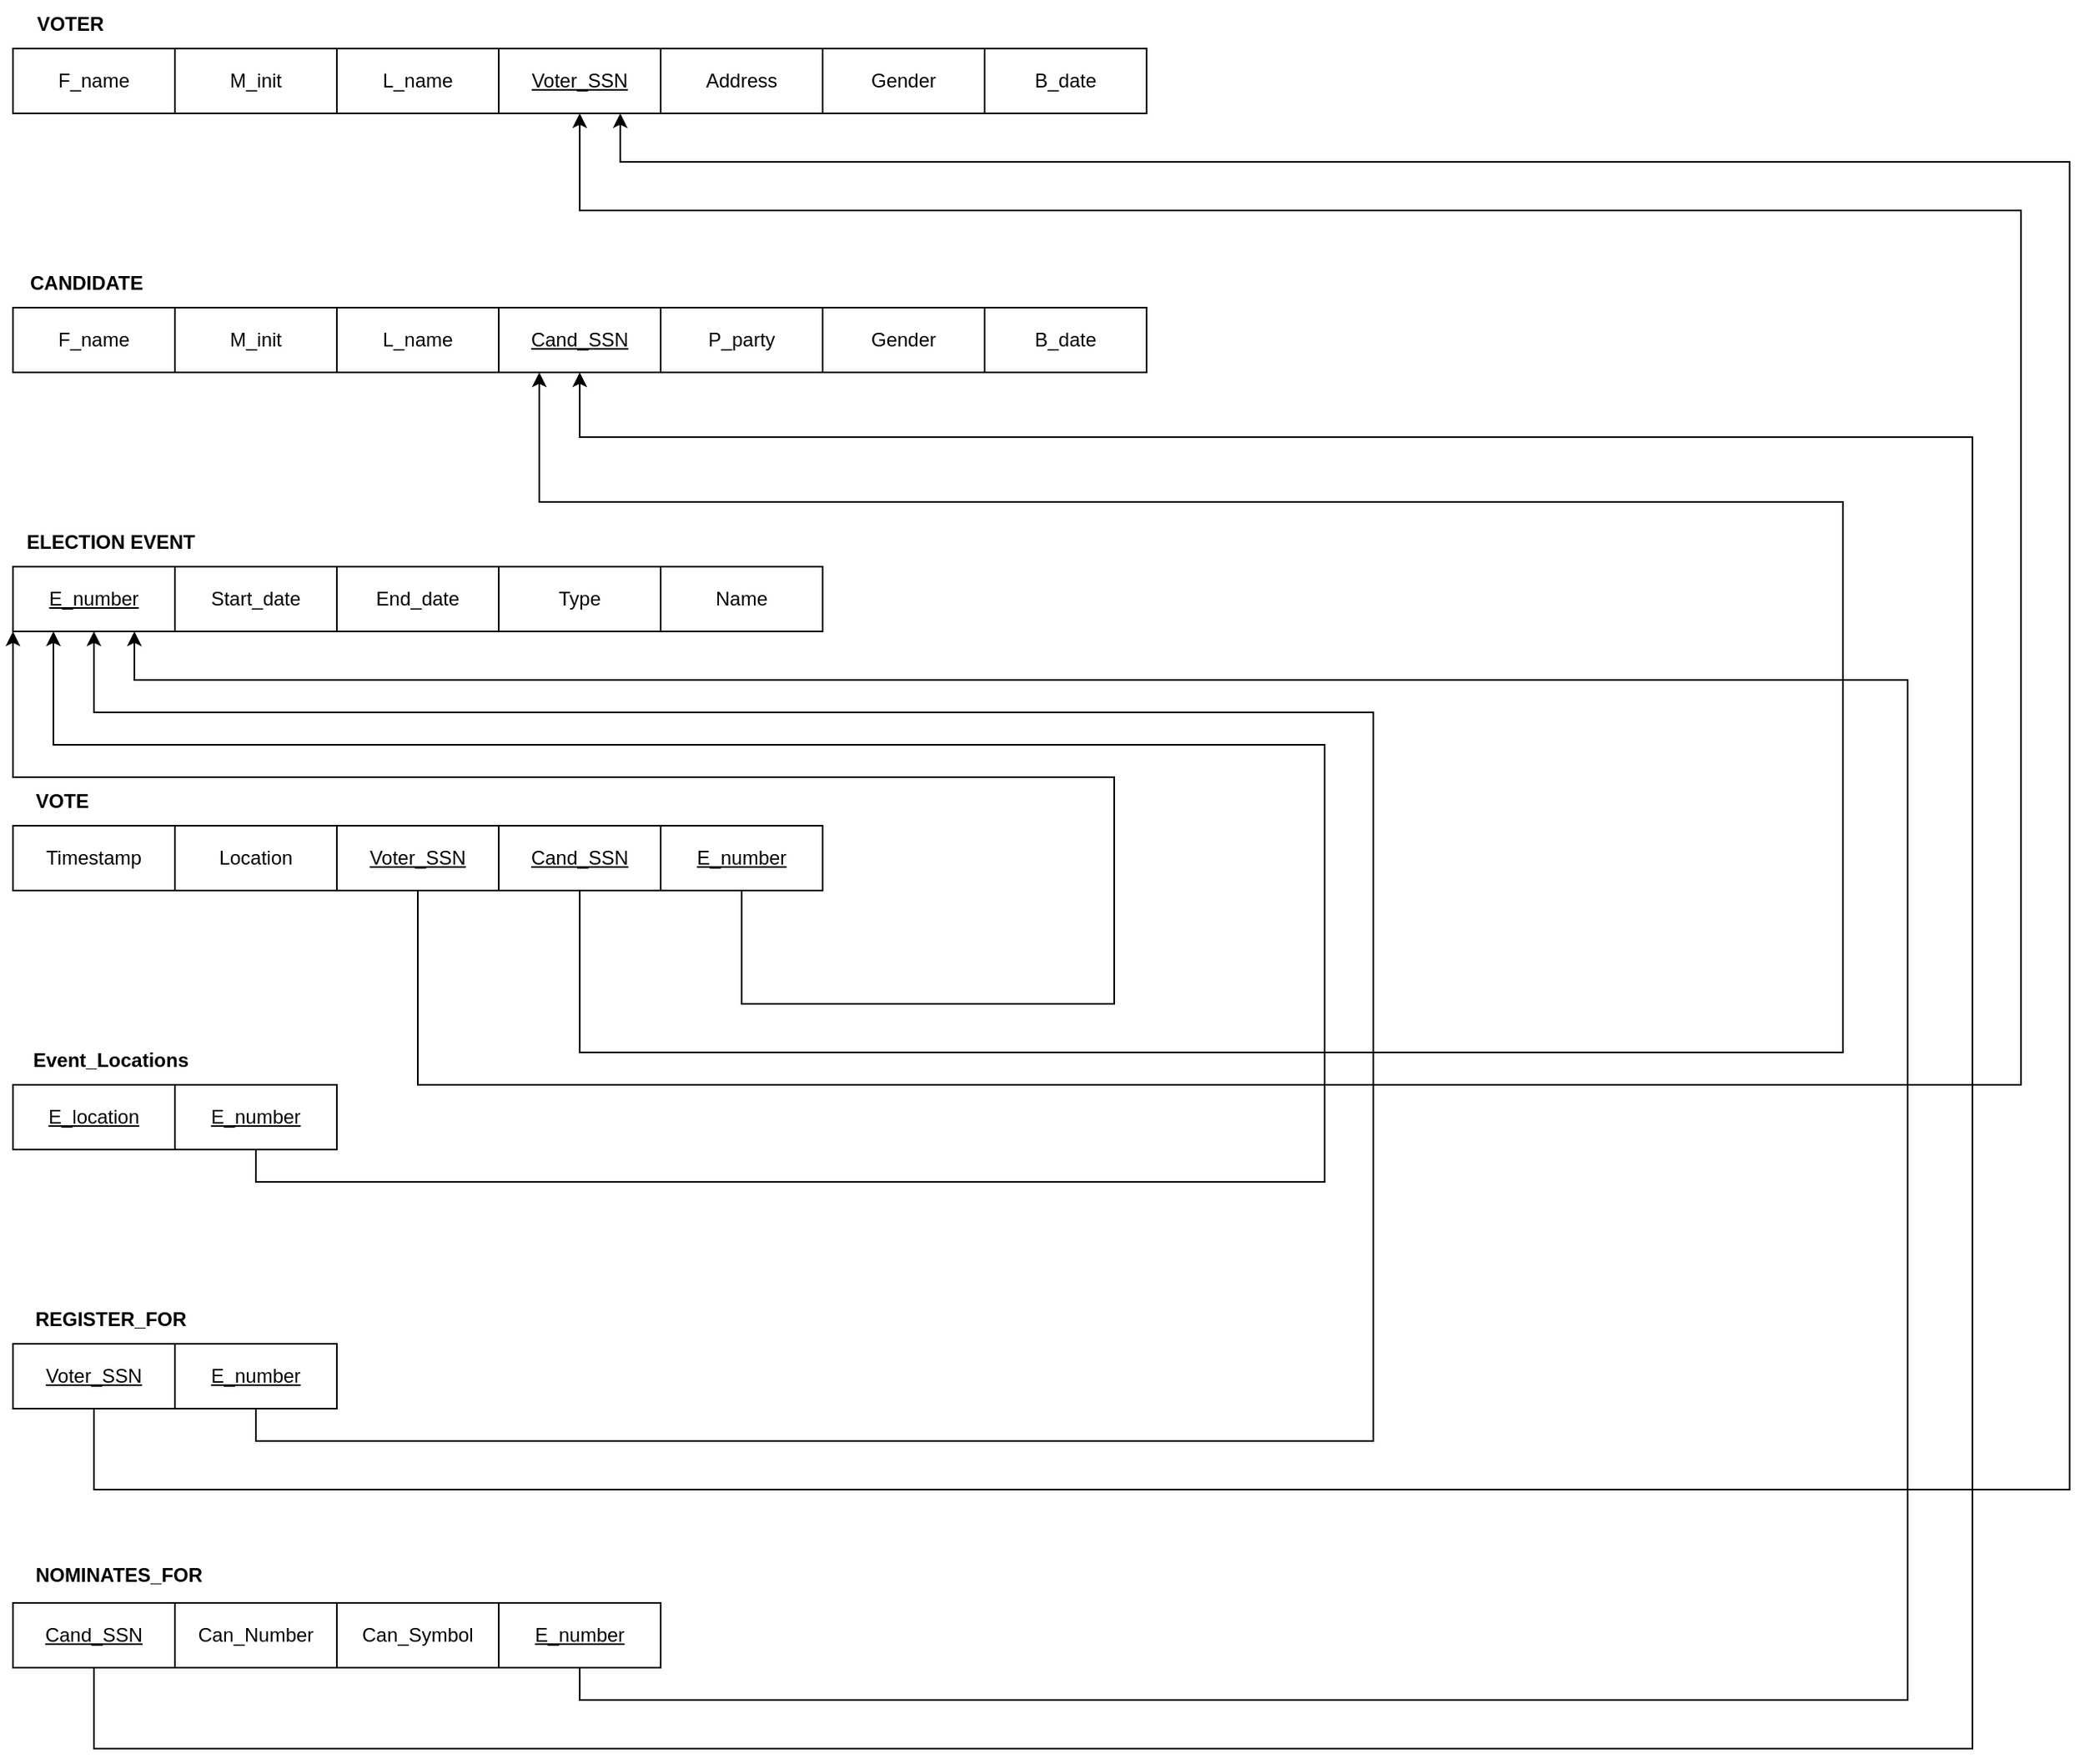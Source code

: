 <mxfile version="22.1.3" type="github">
  <diagram name="Page-1" id="snpHLA8qsAUlfrPBCm4x">
    <mxGraphModel dx="2759" dy="978" grid="1" gridSize="10" guides="1" tooltips="1" connect="1" arrows="1" fold="1" page="1" pageScale="1" pageWidth="850" pageHeight="1100" math="0" shadow="0">
      <root>
        <mxCell id="0" />
        <mxCell id="1" parent="0" />
        <mxCell id="FGc_cmqXuBcvHCfSUEs1-1" value="F_name" style="whiteSpace=wrap;html=1;align=center;" parent="1" vertex="1">
          <mxGeometry y="40" width="100" height="40" as="geometry" />
        </mxCell>
        <mxCell id="FGc_cmqXuBcvHCfSUEs1-2" value="&lt;b&gt;VOTER&lt;/b&gt;" style="text;html=1;align=center;verticalAlign=middle;resizable=0;points=[];autosize=1;strokeColor=none;fillColor=none;" parent="1" vertex="1">
          <mxGeometry y="10" width="70" height="30" as="geometry" />
        </mxCell>
        <mxCell id="FGc_cmqXuBcvHCfSUEs1-3" value="M_init" style="whiteSpace=wrap;html=1;align=center;" parent="1" vertex="1">
          <mxGeometry x="100" y="40" width="100" height="40" as="geometry" />
        </mxCell>
        <mxCell id="FGc_cmqXuBcvHCfSUEs1-4" value="L_name" style="whiteSpace=wrap;html=1;align=center;" parent="1" vertex="1">
          <mxGeometry x="200" y="40" width="100" height="40" as="geometry" />
        </mxCell>
        <mxCell id="FGc_cmqXuBcvHCfSUEs1-5" value="&lt;u&gt;Voter_SSN&lt;/u&gt;" style="whiteSpace=wrap;html=1;align=center;" parent="1" vertex="1">
          <mxGeometry x="300" y="40" width="100" height="40" as="geometry" />
        </mxCell>
        <mxCell id="FGc_cmqXuBcvHCfSUEs1-6" value="Address " style="whiteSpace=wrap;html=1;align=center;" parent="1" vertex="1">
          <mxGeometry x="400" y="40" width="100" height="40" as="geometry" />
        </mxCell>
        <mxCell id="FGc_cmqXuBcvHCfSUEs1-7" value="Gender" style="whiteSpace=wrap;html=1;align=center;" parent="1" vertex="1">
          <mxGeometry x="500" y="40" width="100" height="40" as="geometry" />
        </mxCell>
        <mxCell id="FGc_cmqXuBcvHCfSUEs1-8" value="B_date" style="whiteSpace=wrap;html=1;align=center;" parent="1" vertex="1">
          <mxGeometry x="600" y="40" width="100" height="40" as="geometry" />
        </mxCell>
        <mxCell id="FGc_cmqXuBcvHCfSUEs1-9" value="F_name" style="whiteSpace=wrap;html=1;align=center;" parent="1" vertex="1">
          <mxGeometry y="200" width="100" height="40" as="geometry" />
        </mxCell>
        <mxCell id="FGc_cmqXuBcvHCfSUEs1-10" value="&lt;b&gt;CANDIDATE&lt;/b&gt;" style="text;html=1;align=center;verticalAlign=middle;resizable=0;points=[];autosize=1;strokeColor=none;fillColor=none;" parent="1" vertex="1">
          <mxGeometry y="170" width="90" height="30" as="geometry" />
        </mxCell>
        <mxCell id="FGc_cmqXuBcvHCfSUEs1-11" value="M_init" style="whiteSpace=wrap;html=1;align=center;" parent="1" vertex="1">
          <mxGeometry x="100" y="200" width="100" height="40" as="geometry" />
        </mxCell>
        <mxCell id="FGc_cmqXuBcvHCfSUEs1-12" value="L_name" style="whiteSpace=wrap;html=1;align=center;" parent="1" vertex="1">
          <mxGeometry x="200" y="200" width="100" height="40" as="geometry" />
        </mxCell>
        <mxCell id="FGc_cmqXuBcvHCfSUEs1-13" value="&lt;u&gt;Cand_SSN&lt;/u&gt;" style="whiteSpace=wrap;html=1;align=center;" parent="1" vertex="1">
          <mxGeometry x="300" y="200" width="100" height="40" as="geometry" />
        </mxCell>
        <mxCell id="FGc_cmqXuBcvHCfSUEs1-14" value="P_party" style="whiteSpace=wrap;html=1;align=center;" parent="1" vertex="1">
          <mxGeometry x="400" y="200" width="100" height="40" as="geometry" />
        </mxCell>
        <mxCell id="FGc_cmqXuBcvHCfSUEs1-15" value="Gender" style="whiteSpace=wrap;html=1;align=center;" parent="1" vertex="1">
          <mxGeometry x="500" y="200" width="100" height="40" as="geometry" />
        </mxCell>
        <mxCell id="FGc_cmqXuBcvHCfSUEs1-16" value="B_date" style="whiteSpace=wrap;html=1;align=center;" parent="1" vertex="1">
          <mxGeometry x="600" y="200" width="100" height="40" as="geometry" />
        </mxCell>
        <mxCell id="3iuzZhjpRkz2kM6qFwvO-3" style="edgeStyle=orthogonalEdgeStyle;rounded=0;orthogonalLoop=1;jettySize=auto;html=1;exitX=0.5;exitY=1;exitDx=0;exitDy=0;entryX=0.5;entryY=1;entryDx=0;entryDy=0;" edge="1" parent="1" source="FGc_cmqXuBcvHCfSUEs1-17" target="FGc_cmqXuBcvHCfSUEs1-13">
          <mxGeometry relative="1" as="geometry">
            <Array as="points">
              <mxPoint x="50" y="1090" />
              <mxPoint x="1210" y="1090" />
              <mxPoint x="1210" y="280" />
              <mxPoint x="350" y="280" />
            </Array>
          </mxGeometry>
        </mxCell>
        <mxCell id="FGc_cmqXuBcvHCfSUEs1-17" value="&lt;u&gt;Cand_SSN&lt;/u&gt;" style="whiteSpace=wrap;html=1;align=center;" parent="1" vertex="1">
          <mxGeometry y="1000" width="100" height="40" as="geometry" />
        </mxCell>
        <mxCell id="FGc_cmqXuBcvHCfSUEs1-18" value="Can_Number" style="whiteSpace=wrap;html=1;align=center;" parent="1" vertex="1">
          <mxGeometry x="100" y="1000" width="100" height="40" as="geometry" />
        </mxCell>
        <mxCell id="FGc_cmqXuBcvHCfSUEs1-19" value="Can_Symbol" style="whiteSpace=wrap;html=1;align=center;" parent="1" vertex="1">
          <mxGeometry x="200" y="1000" width="100" height="40" as="geometry" />
        </mxCell>
        <mxCell id="FGc_cmqXuBcvHCfSUEs1-20" value="&lt;u&gt;E_number&lt;/u&gt;" style="whiteSpace=wrap;html=1;align=center;" parent="1" vertex="1">
          <mxGeometry y="360" width="100" height="40" as="geometry" />
        </mxCell>
        <mxCell id="FGc_cmqXuBcvHCfSUEs1-21" value="&lt;b&gt;ELECTION EVENT&lt;/b&gt;" style="text;html=1;align=center;verticalAlign=middle;resizable=0;points=[];autosize=1;strokeColor=none;fillColor=none;" parent="1" vertex="1">
          <mxGeometry x="-5" y="330" width="130" height="30" as="geometry" />
        </mxCell>
        <mxCell id="FGc_cmqXuBcvHCfSUEs1-22" value="Start_date" style="whiteSpace=wrap;html=1;align=center;" parent="1" vertex="1">
          <mxGeometry x="100" y="360" width="100" height="40" as="geometry" />
        </mxCell>
        <mxCell id="FGc_cmqXuBcvHCfSUEs1-23" value="End_date" style="whiteSpace=wrap;html=1;align=center;" parent="1" vertex="1">
          <mxGeometry x="200" y="360" width="100" height="40" as="geometry" />
        </mxCell>
        <mxCell id="FGc_cmqXuBcvHCfSUEs1-24" value="Type" style="whiteSpace=wrap;html=1;align=center;" parent="1" vertex="1">
          <mxGeometry x="300" y="360" width="100" height="40" as="geometry" />
        </mxCell>
        <mxCell id="FGc_cmqXuBcvHCfSUEs1-25" value="Name" style="whiteSpace=wrap;html=1;align=center;" parent="1" vertex="1">
          <mxGeometry x="400" y="360" width="100" height="40" as="geometry" />
        </mxCell>
        <mxCell id="FGc_cmqXuBcvHCfSUEs1-28" value="Timestamp" style="whiteSpace=wrap;html=1;align=center;" parent="1" vertex="1">
          <mxGeometry y="520" width="100" height="40" as="geometry" />
        </mxCell>
        <mxCell id="FGc_cmqXuBcvHCfSUEs1-29" value="&lt;b&gt;VOTE&lt;/b&gt;" style="text;html=1;align=center;verticalAlign=middle;resizable=0;points=[];autosize=1;strokeColor=none;fillColor=none;" parent="1" vertex="1">
          <mxGeometry y="490" width="60" height="30" as="geometry" />
        </mxCell>
        <mxCell id="FGc_cmqXuBcvHCfSUEs1-30" value="Location" style="whiteSpace=wrap;html=1;align=center;" parent="1" vertex="1">
          <mxGeometry x="100" y="520" width="100" height="40" as="geometry" />
        </mxCell>
        <mxCell id="FGc_cmqXuBcvHCfSUEs1-72" style="edgeStyle=orthogonalEdgeStyle;rounded=0;orthogonalLoop=1;jettySize=auto;html=1;exitX=0.5;exitY=1;exitDx=0;exitDy=0;entryX=0.5;entryY=1;entryDx=0;entryDy=0;" parent="1" source="FGc_cmqXuBcvHCfSUEs1-31" target="FGc_cmqXuBcvHCfSUEs1-5" edge="1">
          <mxGeometry relative="1" as="geometry">
            <mxPoint x="1210" y="100.0" as="targetPoint" />
            <Array as="points">
              <mxPoint x="250" y="680" />
              <mxPoint x="1240" y="680" />
              <mxPoint x="1240" y="140" />
              <mxPoint x="350" y="140" />
            </Array>
          </mxGeometry>
        </mxCell>
        <mxCell id="FGc_cmqXuBcvHCfSUEs1-31" value="&lt;u&gt;Voter_SSN&lt;/u&gt;" style="whiteSpace=wrap;html=1;align=center;" parent="1" vertex="1">
          <mxGeometry x="200" y="520" width="100" height="40" as="geometry" />
        </mxCell>
        <mxCell id="3iuzZhjpRkz2kM6qFwvO-5" style="edgeStyle=orthogonalEdgeStyle;rounded=0;orthogonalLoop=1;jettySize=auto;html=1;exitX=0.5;exitY=1;exitDx=0;exitDy=0;entryX=0.25;entryY=1;entryDx=0;entryDy=0;" edge="1" parent="1" source="FGc_cmqXuBcvHCfSUEs1-32" target="FGc_cmqXuBcvHCfSUEs1-13">
          <mxGeometry relative="1" as="geometry">
            <Array as="points">
              <mxPoint x="350" y="660" />
              <mxPoint x="1130" y="660" />
              <mxPoint x="1130" y="320" />
              <mxPoint x="325" y="320" />
            </Array>
          </mxGeometry>
        </mxCell>
        <mxCell id="FGc_cmqXuBcvHCfSUEs1-32" value="&lt;u&gt;Cand_SSN&lt;/u&gt;" style="whiteSpace=wrap;html=1;align=center;" parent="1" vertex="1">
          <mxGeometry x="300" y="520" width="100" height="40" as="geometry" />
        </mxCell>
        <mxCell id="FGc_cmqXuBcvHCfSUEs1-76" style="edgeStyle=orthogonalEdgeStyle;rounded=0;orthogonalLoop=1;jettySize=auto;html=1;exitX=0.5;exitY=1;exitDx=0;exitDy=0;entryX=0;entryY=1;entryDx=0;entryDy=0;" parent="1" source="FGc_cmqXuBcvHCfSUEs1-33" target="FGc_cmqXuBcvHCfSUEs1-20" edge="1">
          <mxGeometry relative="1" as="geometry">
            <Array as="points">
              <mxPoint x="450" y="630" />
              <mxPoint x="680" y="630" />
              <mxPoint x="680" y="490" />
              <mxPoint y="490" />
            </Array>
          </mxGeometry>
        </mxCell>
        <mxCell id="FGc_cmqXuBcvHCfSUEs1-33" value="&lt;u&gt;E_number&lt;/u&gt;" style="whiteSpace=wrap;html=1;align=center;" parent="1" vertex="1">
          <mxGeometry x="400" y="520" width="100" height="40" as="geometry" />
        </mxCell>
        <mxCell id="FGc_cmqXuBcvHCfSUEs1-36" value="&lt;u&gt;E_location&lt;/u&gt;" style="whiteSpace=wrap;html=1;align=center;" parent="1" vertex="1">
          <mxGeometry y="680" width="100" height="40" as="geometry" />
        </mxCell>
        <mxCell id="FGc_cmqXuBcvHCfSUEs1-37" value="&lt;b&gt;Event_Locations&lt;/b&gt;" style="text;html=1;align=center;verticalAlign=middle;resizable=0;points=[];autosize=1;strokeColor=none;fillColor=none;" parent="1" vertex="1">
          <mxGeometry y="650" width="120" height="30" as="geometry" />
        </mxCell>
        <mxCell id="FGc_cmqXuBcvHCfSUEs1-75" style="edgeStyle=orthogonalEdgeStyle;rounded=0;orthogonalLoop=1;jettySize=auto;html=1;exitX=0.5;exitY=1;exitDx=0;exitDy=0;entryX=0.25;entryY=1;entryDx=0;entryDy=0;" parent="1" source="FGc_cmqXuBcvHCfSUEs1-38" target="FGc_cmqXuBcvHCfSUEs1-20" edge="1">
          <mxGeometry relative="1" as="geometry">
            <Array as="points">
              <mxPoint x="150" y="740" />
              <mxPoint x="810" y="740" />
              <mxPoint x="810" y="470" />
              <mxPoint x="25" y="470" />
            </Array>
          </mxGeometry>
        </mxCell>
        <mxCell id="FGc_cmqXuBcvHCfSUEs1-38" value="&lt;u&gt;E_number&lt;/u&gt;" style="whiteSpace=wrap;html=1;align=center;" parent="1" vertex="1">
          <mxGeometry x="100" y="680" width="100" height="40" as="geometry" />
        </mxCell>
        <mxCell id="FGc_cmqXuBcvHCfSUEs1-73" style="edgeStyle=orthogonalEdgeStyle;rounded=0;orthogonalLoop=1;jettySize=auto;html=1;exitX=0.5;exitY=1;exitDx=0;exitDy=0;entryX=0.75;entryY=1;entryDx=0;entryDy=0;" parent="1" source="FGc_cmqXuBcvHCfSUEs1-60" target="FGc_cmqXuBcvHCfSUEs1-5" edge="1">
          <mxGeometry relative="1" as="geometry">
            <Array as="points">
              <mxPoint x="50" y="930" />
              <mxPoint x="1270" y="930" />
              <mxPoint x="1270" y="110" />
              <mxPoint x="375" y="110" />
            </Array>
          </mxGeometry>
        </mxCell>
        <mxCell id="FGc_cmqXuBcvHCfSUEs1-60" value="&lt;u&gt;Voter_SSN&lt;/u&gt;" style="whiteSpace=wrap;html=1;align=center;" parent="1" vertex="1">
          <mxGeometry y="840" width="100" height="40" as="geometry" />
        </mxCell>
        <mxCell id="FGc_cmqXuBcvHCfSUEs1-61" value="&lt;b&gt;REGISTER_FOR&lt;/b&gt;" style="text;html=1;align=center;verticalAlign=middle;resizable=0;points=[];autosize=1;strokeColor=none;fillColor=none;" parent="1" vertex="1">
          <mxGeometry y="810" width="120" height="30" as="geometry" />
        </mxCell>
        <mxCell id="FGc_cmqXuBcvHCfSUEs1-74" style="edgeStyle=orthogonalEdgeStyle;rounded=0;orthogonalLoop=1;jettySize=auto;html=1;exitX=0.5;exitY=1;exitDx=0;exitDy=0;entryX=0.5;entryY=1;entryDx=0;entryDy=0;" parent="1" source="FGc_cmqXuBcvHCfSUEs1-62" target="FGc_cmqXuBcvHCfSUEs1-20" edge="1">
          <mxGeometry relative="1" as="geometry">
            <Array as="points">
              <mxPoint x="150" y="900" />
              <mxPoint x="840" y="900" />
              <mxPoint x="840" y="450" />
              <mxPoint x="50" y="450" />
            </Array>
          </mxGeometry>
        </mxCell>
        <mxCell id="FGc_cmqXuBcvHCfSUEs1-62" value="&lt;u&gt;E_number&lt;/u&gt;" style="whiteSpace=wrap;html=1;align=center;" parent="1" vertex="1">
          <mxGeometry x="100" y="840" width="100" height="40" as="geometry" />
        </mxCell>
        <mxCell id="3iuzZhjpRkz2kM6qFwvO-4" style="edgeStyle=orthogonalEdgeStyle;rounded=0;orthogonalLoop=1;jettySize=auto;html=1;exitX=0.5;exitY=1;exitDx=0;exitDy=0;entryX=0.75;entryY=1;entryDx=0;entryDy=0;" edge="1" parent="1" source="FGc_cmqXuBcvHCfSUEs1-70" target="FGc_cmqXuBcvHCfSUEs1-20">
          <mxGeometry relative="1" as="geometry">
            <Array as="points">
              <mxPoint x="350" y="1060" />
              <mxPoint x="1170" y="1060" />
              <mxPoint x="1170" y="430" />
              <mxPoint x="75" y="430" />
            </Array>
          </mxGeometry>
        </mxCell>
        <mxCell id="FGc_cmqXuBcvHCfSUEs1-70" value="&lt;u&gt;E_number&lt;/u&gt;" style="whiteSpace=wrap;html=1;align=center;" parent="1" vertex="1">
          <mxGeometry x="300" y="1000" width="100" height="40" as="geometry" />
        </mxCell>
        <mxCell id="3iuzZhjpRkz2kM6qFwvO-2" value="&lt;b&gt;NOMINATES_FOR&lt;/b&gt;" style="text;html=1;align=center;verticalAlign=middle;resizable=0;points=[];autosize=1;strokeColor=none;fillColor=none;" vertex="1" parent="1">
          <mxGeometry y="968" width="130" height="30" as="geometry" />
        </mxCell>
      </root>
    </mxGraphModel>
  </diagram>
</mxfile>
